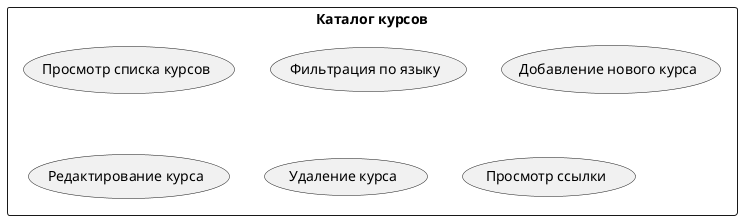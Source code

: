 @startuml
rectangle "Каталог курсов" {
  usecase "Просмотр списка курсов" as UC_View
  usecase "Фильтрация по языку" as UC_Filter
  usecase "Добавление нового курса" as UC_Add
  usecase "Редактирование курса" as UC_Edit
  usecase "Удаление курса" as UC_Delete
  usecase "Просмотр ссылки" as UC_Link
}
@enduml
